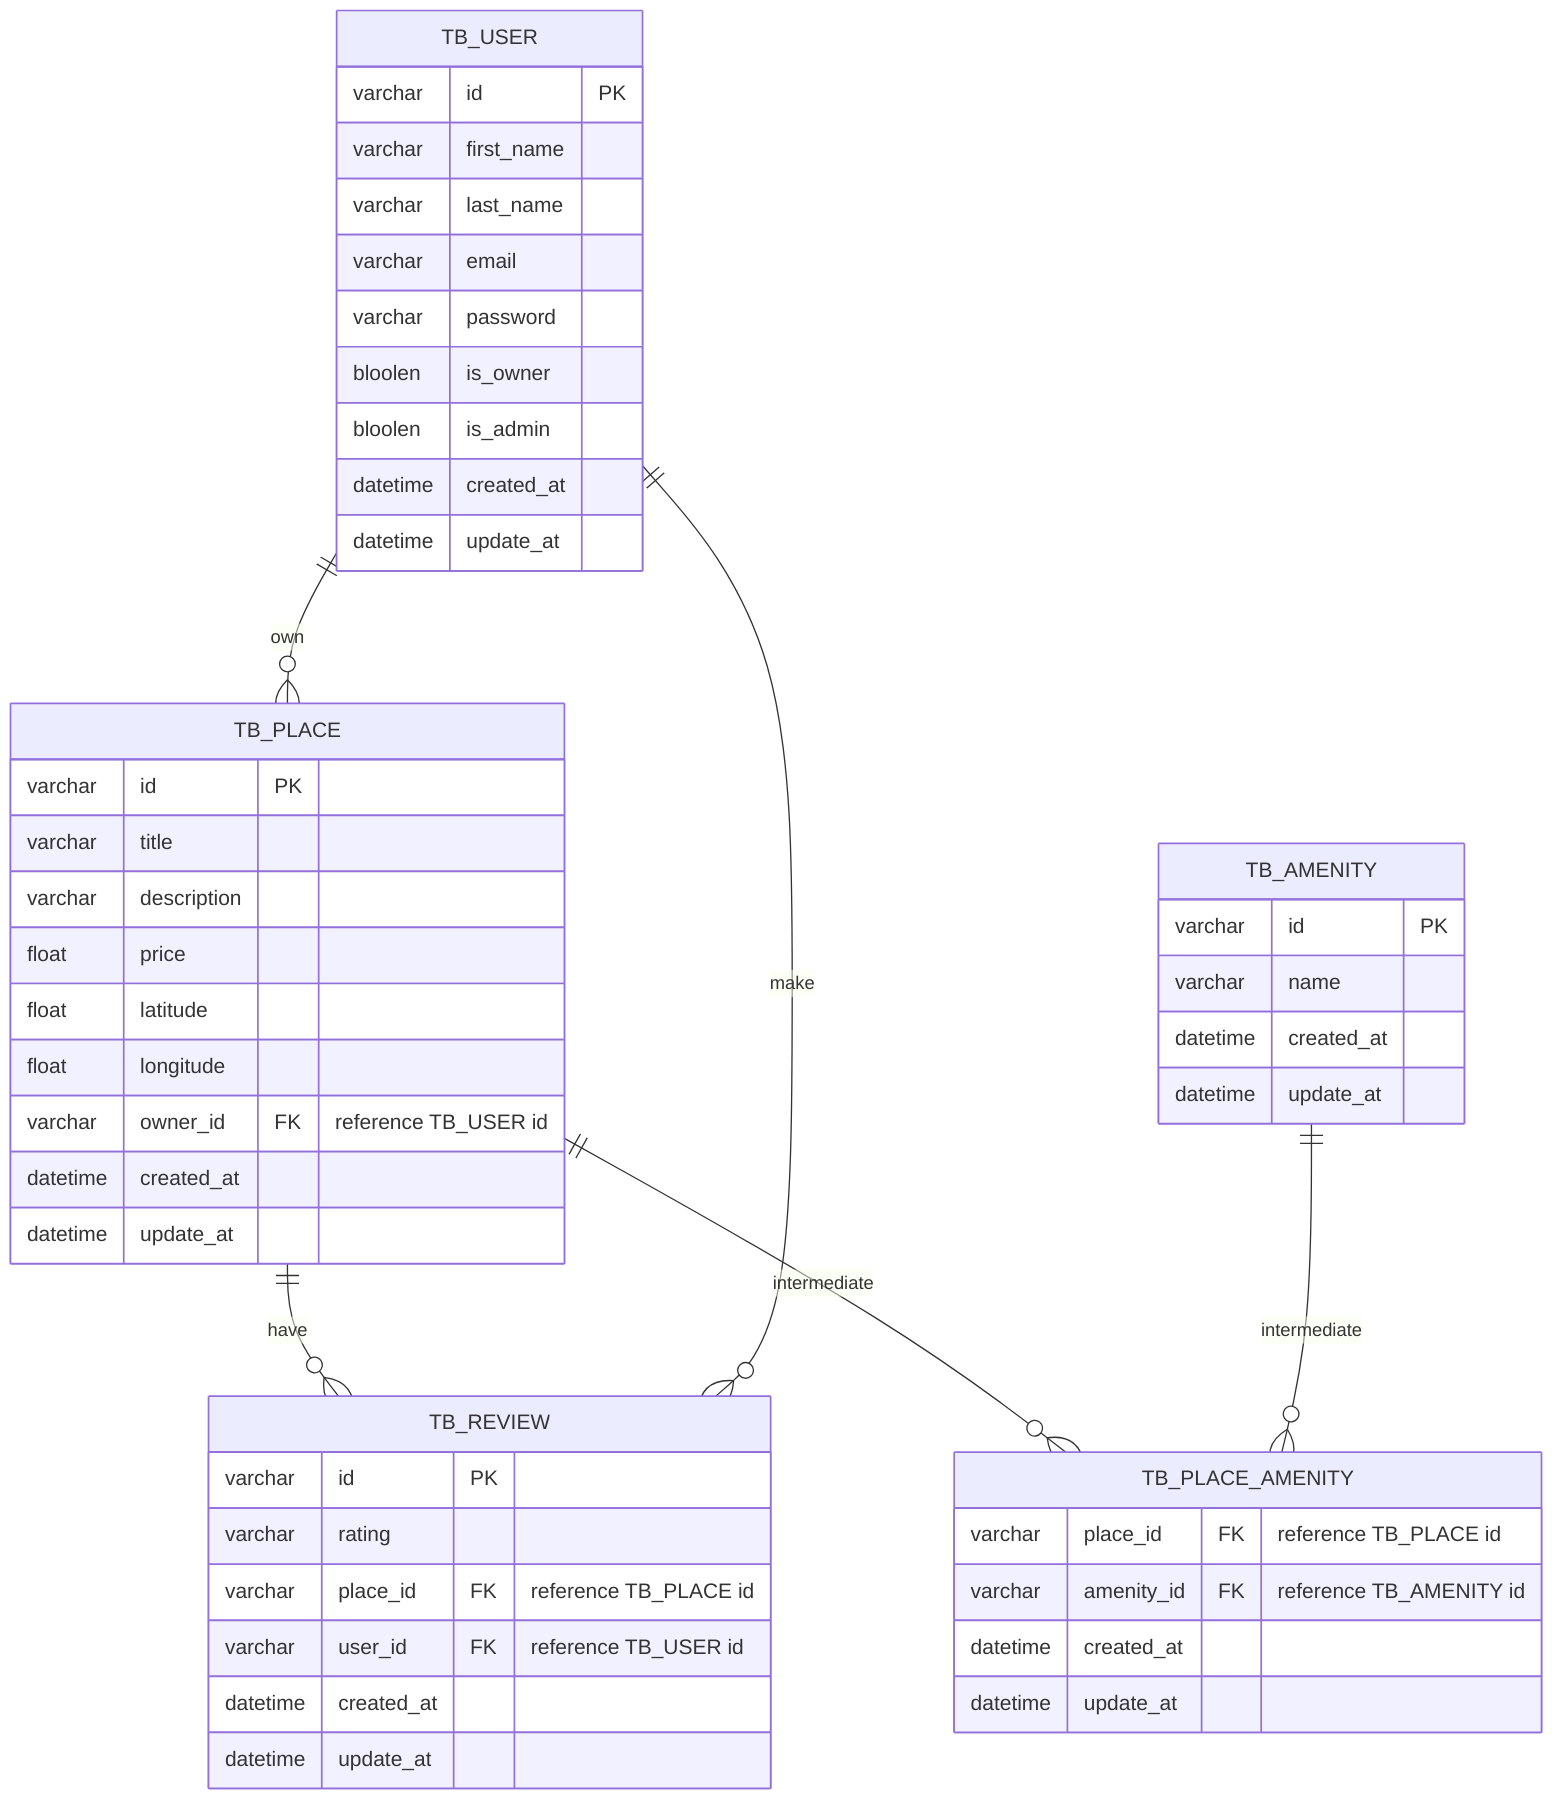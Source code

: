 erDiagram

    TB_USER ||--o{ TB_PLACE : own
    TB_PLACE ||--o{ TB_REVIEW : have
    TB_PLACE ||--o{ TB_PLACE_AMENITY : intermediate
    TB_AMENITY ||--o{ TB_PLACE_AMENITY : intermediate
    TB_USER ||--o{ TB_REVIEW : make


    TB_USER {
    varchar id PK
    varchar first_name
    varchar last_name
    varchar email
    varchar password
    bloolen is_owner
    bloolen is_admin
    datetime created_at
    datetime update_at
    }

    TB_PLACE {
    varchar id PK
    varchar title
    varchar description
    float price
    float latitude
    float longitude
    varchar owner_id FK "reference TB_USER id"
    datetime created_at
    datetime update_at
    }

    TB_AMENITY {
    varchar id PK
    varchar name
    datetime created_at
    datetime update_at
  }

    TB_REVIEW {
    varchar id PK
    varchar rating
    varchar place_id FK "reference TB_PLACE id"
    varchar user_id FK "reference TB_USER id"
    datetime created_at
    datetime update_at
    }

    TB_PLACE_AMENITY {
    varchar place_id FK "reference TB_PLACE id"
    varchar amenity_id FK "reference TB_AMENITY id"
    datetime created_at
    datetime update_at
    }